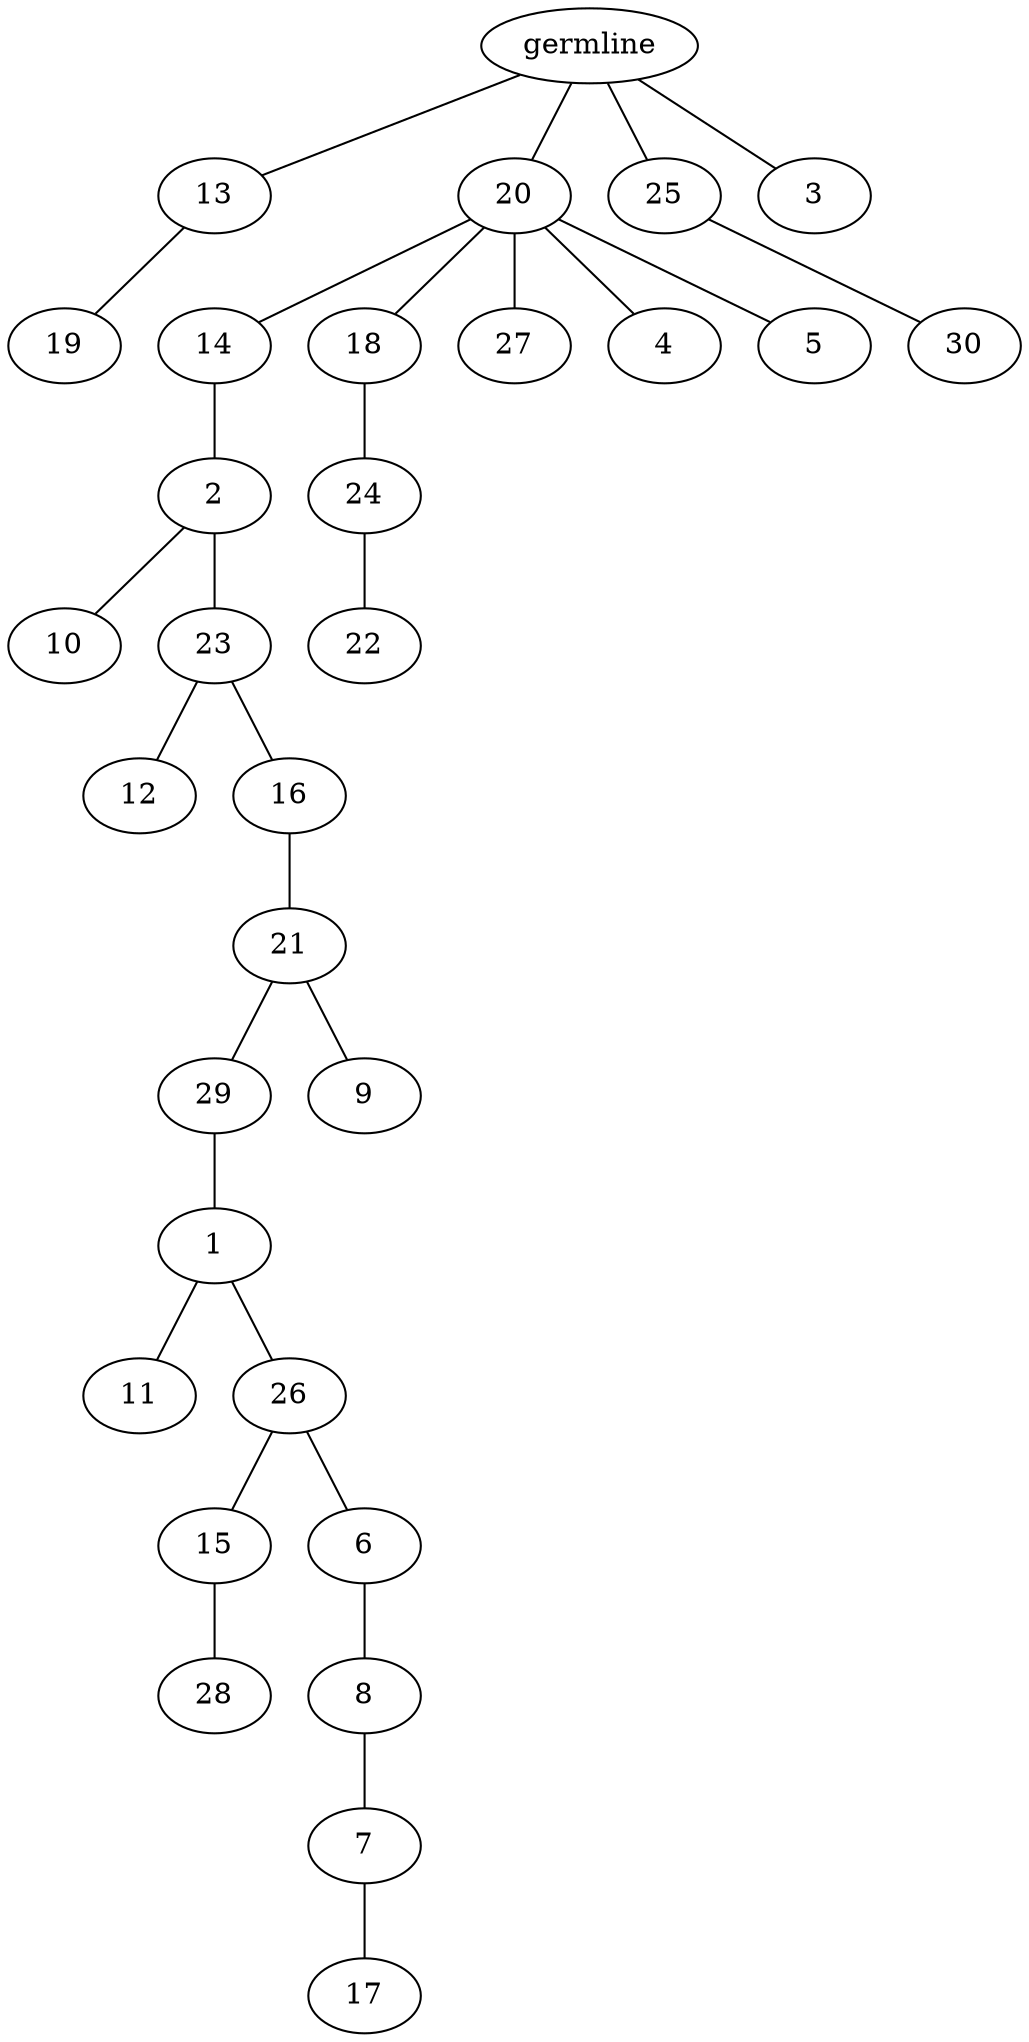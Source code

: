 graph tree {
    "140038416753568" [label="germline"];
    "140038416627504" [label="13"];
    "140038416627744" [label="19"];
    "140038416625872" [label="20"];
    "140038416626496" [label="14"];
    "140038416626352" [label="2"];
    "140038416626784" [label="10"];
    "140038425670128" [label="23"];
    "140038425672240" [label="12"];
    "140038425673680" [label="16"];
    "140038425669984" [label="21"];
    "140038425670896" [label="29"];
    "140038425670944" [label="1"];
    "140038411645520" [label="11"];
    "140038425672624" [label="26"];
    "140038425670272" [label="15"];
    "140038425672048" [label="28"];
    "140038425669696" [label="6"];
    "140038425673440" [label="8"];
    "140038425669888" [label="7"];
    "140038425673008" [label="17"];
    "140038425671664" [label="9"];
    "140038416625968" [label="18"];
    "140038425671472" [label="24"];
    "140038425671376" [label="22"];
    "140038416628320" [label="27"];
    "140038425671952" [label="4"];
    "140038425669936" [label="5"];
    "140038416628752" [label="25"];
    "140038425670704" [label="30"];
    "140038425673392" [label="3"];
    "140038416753568" -- "140038416627504";
    "140038416753568" -- "140038416625872";
    "140038416753568" -- "140038416628752";
    "140038416753568" -- "140038425673392";
    "140038416627504" -- "140038416627744";
    "140038416625872" -- "140038416626496";
    "140038416625872" -- "140038416625968";
    "140038416625872" -- "140038416628320";
    "140038416625872" -- "140038425671952";
    "140038416625872" -- "140038425669936";
    "140038416626496" -- "140038416626352";
    "140038416626352" -- "140038416626784";
    "140038416626352" -- "140038425670128";
    "140038425670128" -- "140038425672240";
    "140038425670128" -- "140038425673680";
    "140038425673680" -- "140038425669984";
    "140038425669984" -- "140038425670896";
    "140038425669984" -- "140038425671664";
    "140038425670896" -- "140038425670944";
    "140038425670944" -- "140038411645520";
    "140038425670944" -- "140038425672624";
    "140038425672624" -- "140038425670272";
    "140038425672624" -- "140038425669696";
    "140038425670272" -- "140038425672048";
    "140038425669696" -- "140038425673440";
    "140038425673440" -- "140038425669888";
    "140038425669888" -- "140038425673008";
    "140038416625968" -- "140038425671472";
    "140038425671472" -- "140038425671376";
    "140038416628752" -- "140038425670704";
}
